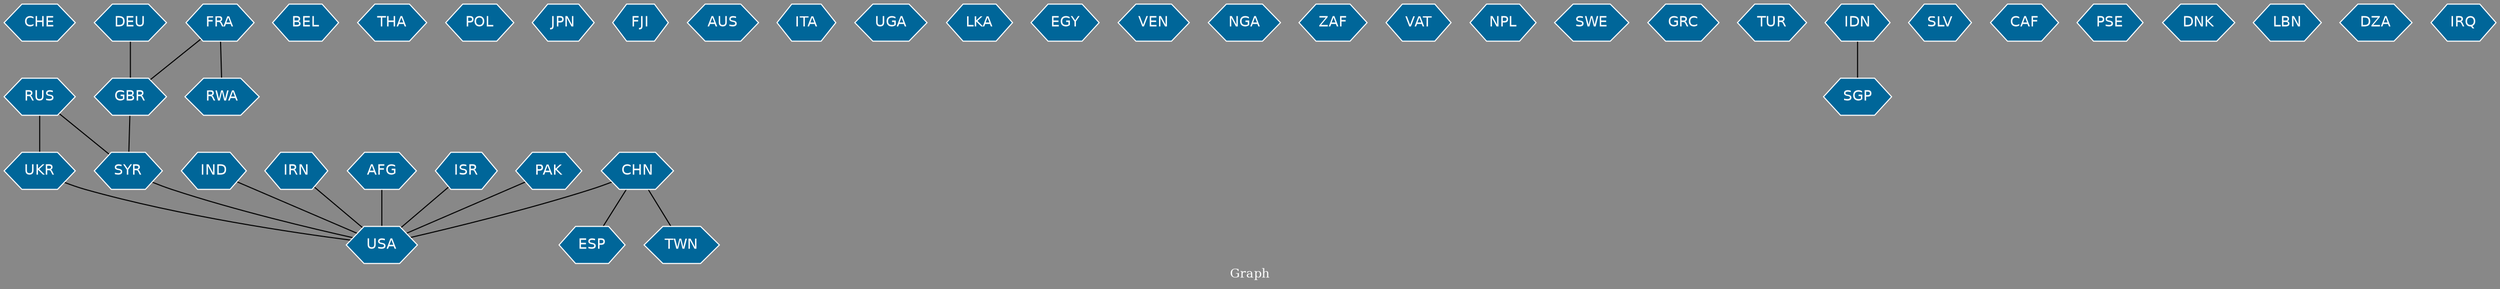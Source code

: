 // Countries together in item graph
graph {
	graph [bgcolor="#888888" fontcolor=white fontsize=12 label="Graph" outputorder=edgesfirst overlap=prism]
	node [color=white fillcolor="#006699" fontcolor=white fontname=Helvetica shape=hexagon style=filled]
	edge [arrowhead=open color=black fontcolor=white fontname=Courier fontsize=12]
		CHE [label=CHE]
		CHN [label=CHN]
		USA [label=USA]
		BEL [label=BEL]
		THA [label=THA]
		UKR [label=UKR]
		POL [label=POL]
		JPN [label=JPN]
		FJI [label=FJI]
		RUS [label=RUS]
		IND [label=IND]
		AUS [label=AUS]
		ITA [label=ITA]
		UGA [label=UGA]
		SYR [label=SYR]
		IRN [label=IRN]
		ESP [label=ESP]
		FRA [label=FRA]
		LKA [label=LKA]
		GBR [label=GBR]
		EGY [label=EGY]
		AFG [label=AFG]
		VEN [label=VEN]
		DEU [label=DEU]
		ISR [label=ISR]
		NGA [label=NGA]
		ZAF [label=ZAF]
		VAT [label=VAT]
		NPL [label=NPL]
		SWE [label=SWE]
		GRC [label=GRC]
		TUR [label=TUR]
		IDN [label=IDN]
		SGP [label=SGP]
		SLV [label=SLV]
		CAF [label=CAF]
		RWA [label=RWA]
		PAK [label=PAK]
		TWN [label=TWN]
		PSE [label=PSE]
		DNK [label=DNK]
		LBN [label=LBN]
		DZA [label=DZA]
		IRQ [label=IRQ]
			SYR -- USA [weight=1]
			GBR -- SYR [weight=1]
			CHN -- TWN [weight=1]
			IDN -- SGP [weight=1]
			IND -- USA [weight=1]
			CHN -- ESP [weight=1]
			FRA -- GBR [weight=1]
			FRA -- RWA [weight=1]
			CHN -- USA [weight=2]
			UKR -- USA [weight=1]
			RUS -- UKR [weight=4]
			PAK -- USA [weight=1]
			IRN -- USA [weight=1]
			DEU -- GBR [weight=1]
			ISR -- USA [weight=1]
			AFG -- USA [weight=1]
			RUS -- SYR [weight=1]
}